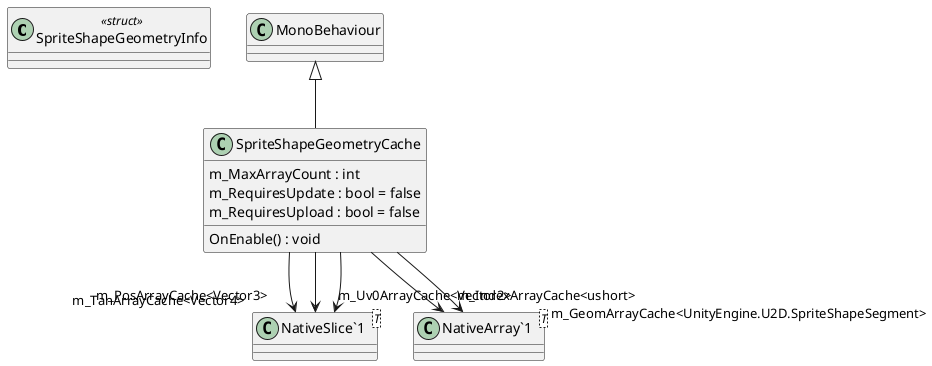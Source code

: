 @startuml
class SpriteShapeGeometryInfo <<struct>> {
}
class SpriteShapeGeometryCache {
    m_MaxArrayCount : int
    m_RequiresUpdate : bool = false
    m_RequiresUpload : bool = false
    OnEnable() : void
}
class "NativeSlice`1"<T> {
}
class "NativeArray`1"<T> {
}
MonoBehaviour <|-- SpriteShapeGeometryCache
SpriteShapeGeometryCache --> "m_PosArrayCache<Vector3>" "NativeSlice`1"
SpriteShapeGeometryCache --> "m_Uv0ArrayCache<Vector2>" "NativeSlice`1"
SpriteShapeGeometryCache --> "m_TanArrayCache<Vector4>" "NativeSlice`1"
SpriteShapeGeometryCache --> "m_IndexArrayCache<ushort>" "NativeArray`1"
SpriteShapeGeometryCache --> "m_GeomArrayCache<UnityEngine.U2D.SpriteShapeSegment>" "NativeArray`1"
@enduml
